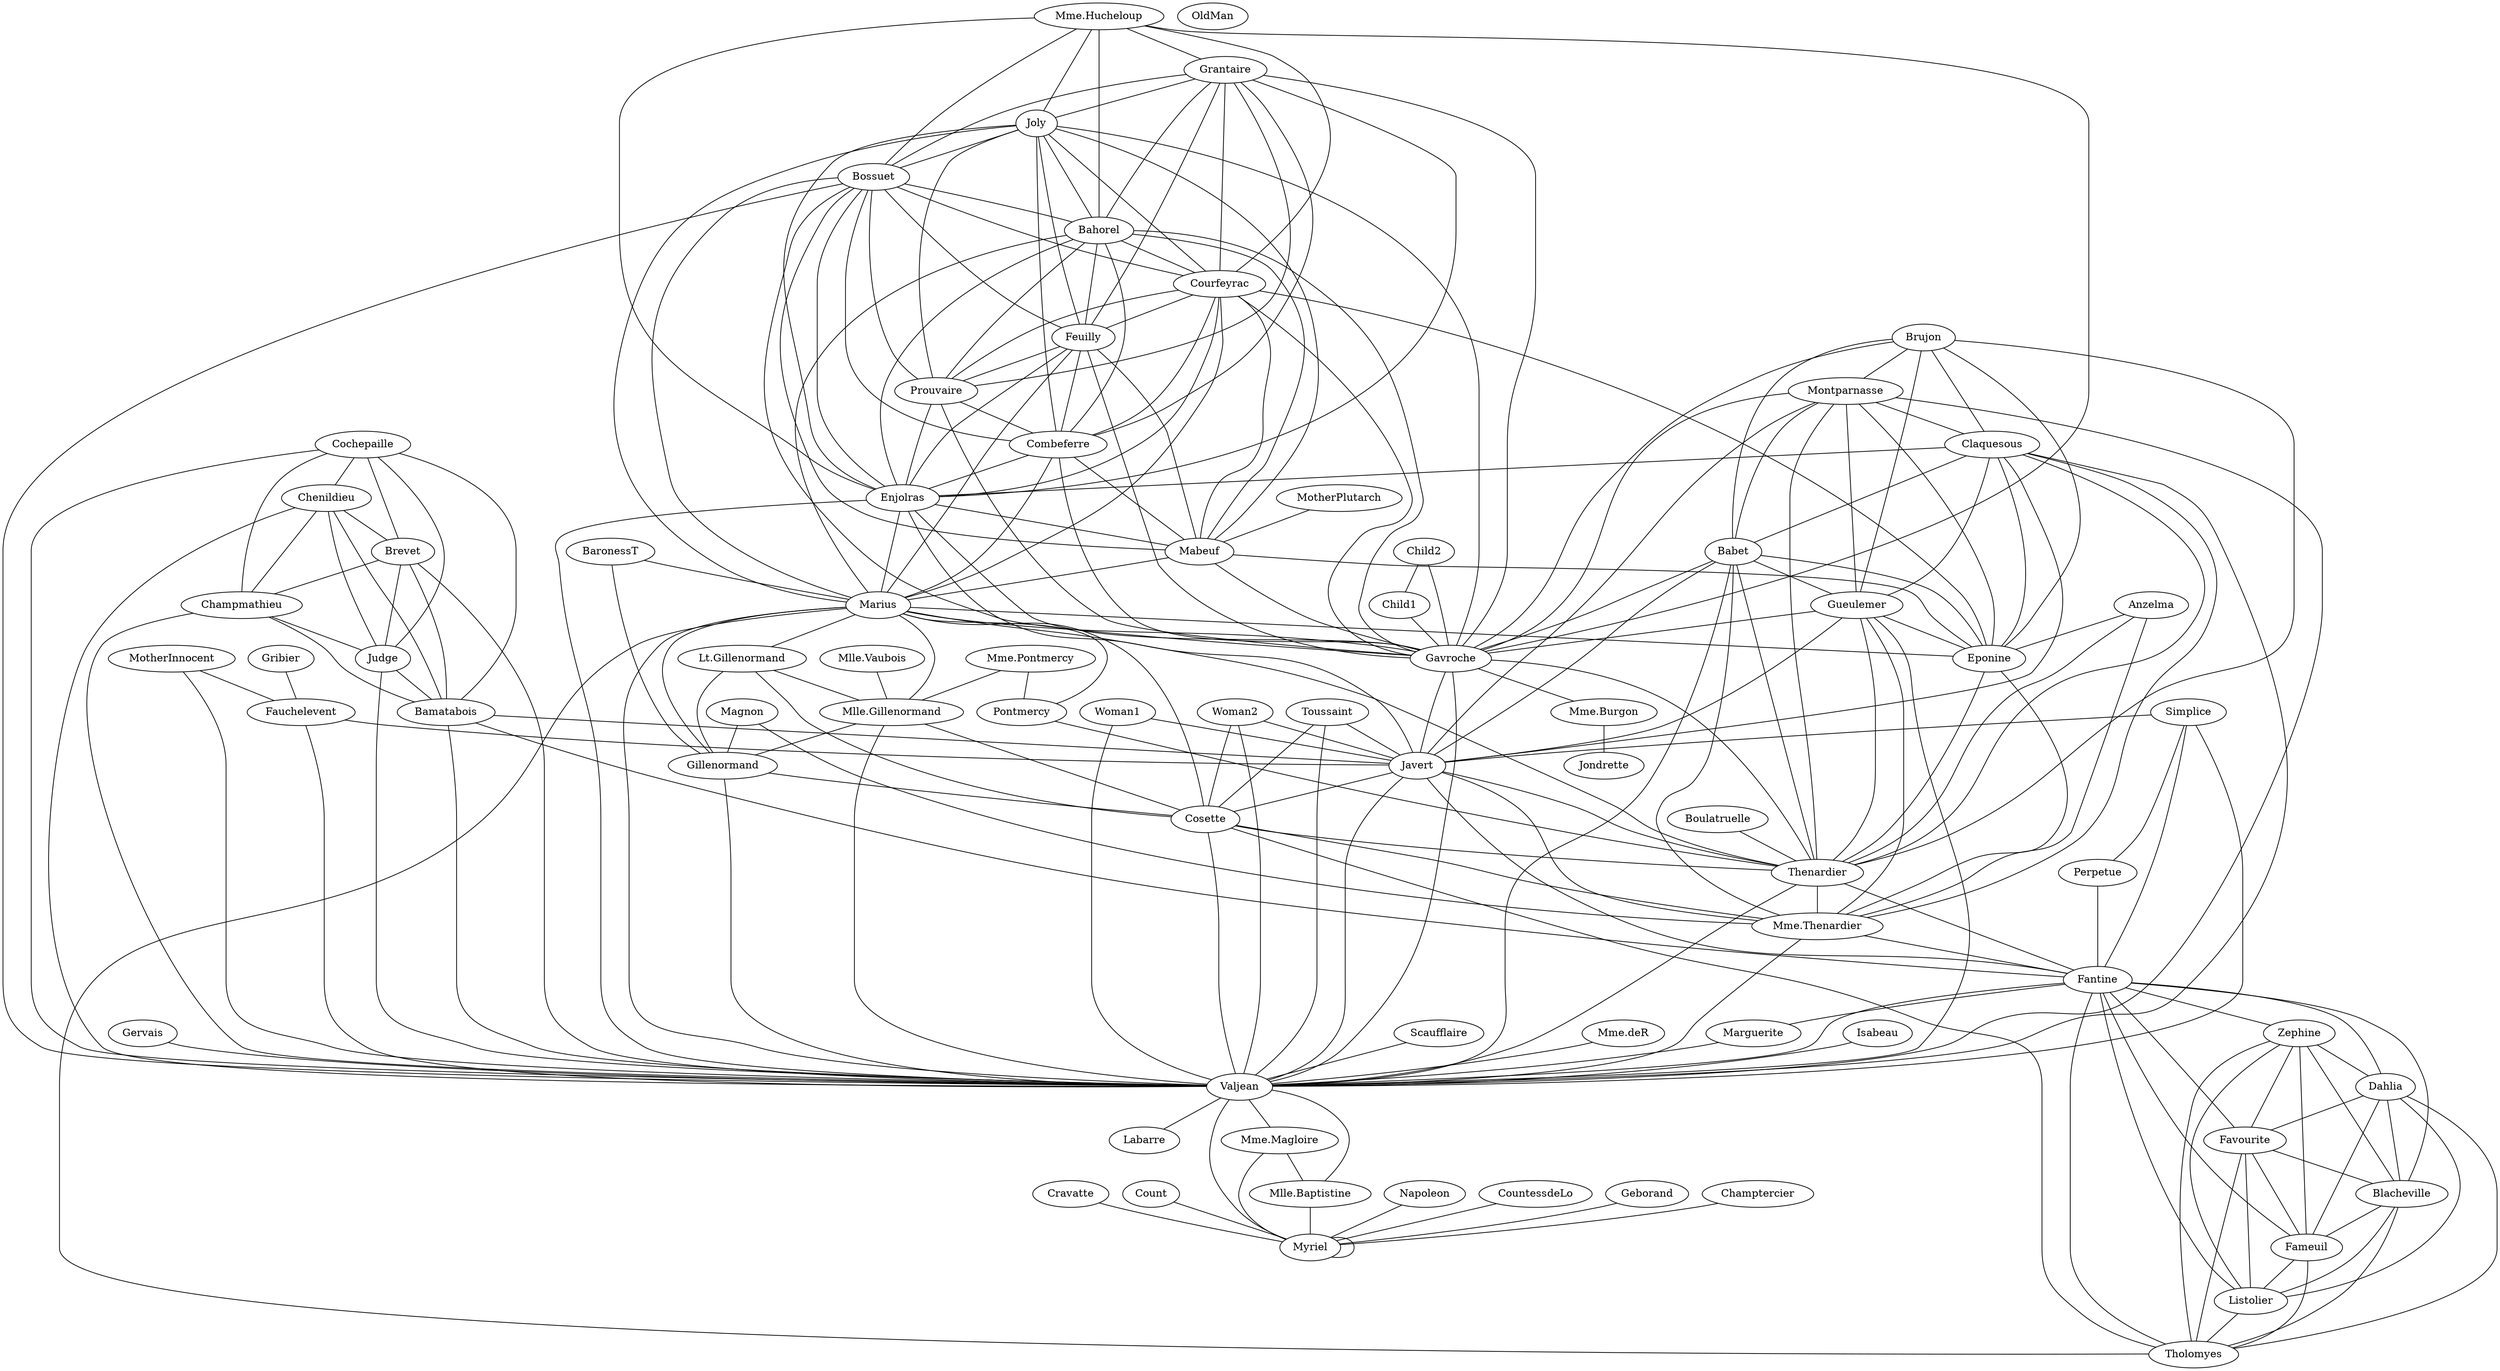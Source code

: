graph{
"Myriel" [cluster=1,label="Myriel"];
"Napoleon" [cluster=1,label="Napoleon"];
"Mlle.Baptistine" [cluster=1,label="Mlle.Baptistine"];
"Mme.Magloire" [cluster=1,label="Mme.Magloire"];
"CountessdeLo" [cluster=1,label="CountessdeLo"];
"Geborand" [cluster=1,label="Geborand"];
"Champtercier" [cluster=1,label="Champtercier"];
"Cravatte" [cluster=1,label="Cravatte"];
"Count" [cluster=1,label="Count"];
"OldMan" [cluster=1,label="OldMan"];
"Labarre" [cluster=2,label="Labarre"];
"Valjean" [cluster=2,label="Valjean"];
"Marguerite" [cluster=2,label="Marguerite"];
"Mme.deR" [cluster=2,label="Mme.deR"];
"Isabeau" [cluster=2,label="Isabeau"];
"Gervais" [cluster=2,label="Gervais"];
"Tholomyes" [cluster=3,label="Tholomyes"];
"Listolier" [cluster=3,label="Listolier"];
"Fameuil" [cluster=3,label="Fameuil"];
"Blacheville" [cluster=3,label="Blacheville"];
"Favourite" [cluster=3,label="Favourite"];
"Dahlia" [cluster=3,label="Dahlia"];
"Zephine" [cluster=3,label="Zephine"];
"Fantine" [cluster=3,label="Fantine"];
"Mme.Thenardier" [cluster=4,label="Mme.Thenardier"];
"Thenardier" [cluster=4,label="Thenardier"];
"Cosette" [cluster=5,label="Cosette"];
"Javert" [cluster=4,label="Javert"];
"Fauchelevent" [cluster=0,label="Fauchelevent"];
"Bamatabois" [cluster=2,label="Bamatabois"];
"Perpetue" [cluster=3,label="Perpetue"];
"Simplice" [cluster=2,label="Simplice"];
"Scaufflaire" [cluster=2,label="Scaufflaire"];
"Woman1" [cluster=2,label="Woman1"];
"Judge" [cluster=2,label="Judge"];
"Champmathieu" [cluster=2,label="Champmathieu"];
"Brevet" [cluster=2,label="Brevet"];
"Chenildieu" [cluster=2,label="Chenildieu"];
"Cochepaille" [cluster=2,label="Cochepaille"];
"Pontmercy" [cluster=4,label="Pontmercy"];
"Boulatruelle" [cluster=6,label="Boulatruelle"];
"Eponine" [cluster=4,label="Eponine"];
"Anzelma" [cluster=4,label="Anzelma"];
"Woman2" [cluster=5,label="Woman2"];
"MotherInnocent" [cluster=0,label="MotherInnocent"];
"Gribier" [cluster=0,label="Gribier"];
"Jondrette" [cluster=7,label="Jondrette"];
"Mme.Burgon" [cluster=7,label="Mme.Burgon"];
"Gavroche" [cluster=8,label="Gavroche"];
"Gillenormand" [cluster=5,label="Gillenormand"];
"Magnon" [cluster=5,label="Magnon"];
"Mlle.Gillenormand" [cluster=5,label="Mlle.Gillenormand"];
"Mme.Pontmercy" [cluster=5,label="Mme.Pontmercy"];
"Mlle.Vaubois" [cluster=5,label="Mlle.Vaubois"];
"Lt.Gillenormand" [cluster=5,label="Lt.Gillenormand"];
"Marius" [cluster=8,label="Marius"];
"BaronessT" [cluster=5,label="BaronessT"];
"Mabeuf" [cluster=8,label="Mabeuf"];
"Enjolras" [cluster=8,label="Enjolras"];
"Combeferre" [cluster=8,label="Combeferre"];
"Prouvaire" [cluster=8,label="Prouvaire"];
"Feuilly" [cluster=8,label="Feuilly"];
"Courfeyrac" [cluster=8,label="Courfeyrac"];
"Bahorel" [cluster=8,label="Bahorel"];
"Bossuet" [cluster=8,label="Bossuet"];
"Joly" [cluster=8,label="Joly"];
"Grantaire" [cluster=8,label="Grantaire"];
"MotherPlutarch" [cluster=0,label="MotherPlutarch"];
"Gueulemer" [cluster=4,label="Gueulemer"];
"Babet" [cluster=4,label="Babet"];
"Claquesous" [cluster=4,label="Claquesous"];
"Montparnasse" [cluster=4,label="Montparnasse"];
"Toussaint" [cluster=5,label="Toussaint"];
"Child1" [cluster=10,label="Child1"];
"Child2" [cluster=10,label="Child2"];
"Brujon" [cluster=4,label="Brujon"];
"Mme.Hucheloup" [cluster=8,label="Mme.Hucheloup"];
"Napoleon"--"Myriel";
"Mlle.Baptistine"--"Myriel";
"Mme.Magloire"--"Myriel";
"Mme.Magloire"--"Mlle.Baptistine";
"CountessdeLo"--"Myriel";
"Geborand"--"Myriel";
"Champtercier"--"Myriel";
"Cravatte"--"Myriel";
"Count"--"Myriel";
"Myriel"--"Myriel";
"Valjean"--"Labarre";
"Valjean"--"Mme.Magloire";
"Valjean"--"Mlle.Baptistine";
"Valjean"--"Myriel";
"Marguerite"--"Valjean";
"Mme.deR"--"Valjean";
"Isabeau"--"Valjean";
"Gervais"--"Valjean";
"Listolier"--"Tholomyes";
"Fameuil"--"Tholomyes";
"Fameuil"--"Listolier";
"Blacheville"--"Tholomyes";
"Blacheville"--"Listolier";
"Blacheville"--"Fameuil";
"Favourite"--"Tholomyes";
"Favourite"--"Listolier";
"Favourite"--"Fameuil";
"Favourite"--"Blacheville";
"Dahlia"--"Tholomyes";
"Dahlia"--"Listolier";
"Dahlia"--"Fameuil";
"Dahlia"--"Blacheville";
"Dahlia"--"Favourite";
"Zephine"--"Tholomyes";
"Zephine"--"Listolier";
"Zephine"--"Fameuil";
"Zephine"--"Blacheville";
"Zephine"--"Favourite";
"Zephine"--"Dahlia";
"Fantine"--"Tholomyes";
"Fantine"--"Listolier";
"Fantine"--"Fameuil";
"Fantine"--"Blacheville";
"Fantine"--"Favourite";
"Fantine"--"Dahlia";
"Fantine"--"Zephine";
"Fantine"--"Marguerite";
"Fantine"--"Valjean";
"Mme.Thenardier"--"Fantine";
"Mme.Thenardier"--"Valjean";
"Thenardier"--"Mme.Thenardier";
"Thenardier"--"Fantine";
"Thenardier"--"Valjean";
"Cosette"--"Mme.Thenardier";
"Cosette"--"Valjean";
"Cosette"--"Tholomyes";
"Cosette"--"Thenardier";
"Javert"--"Valjean";
"Javert"--"Fantine";
"Javert"--"Thenardier";
"Javert"--"Mme.Thenardier";
"Javert"--"Cosette";
"Fauchelevent"--"Valjean";
"Fauchelevent"--"Javert";
"Bamatabois"--"Fantine";
"Bamatabois"--"Javert";
"Bamatabois"--"Valjean";
"Perpetue"--"Fantine";
"Simplice"--"Perpetue";
"Simplice"--"Valjean";
"Simplice"--"Fantine";
"Simplice"--"Javert";
"Scaufflaire"--"Valjean";
"Woman1"--"Valjean";
"Woman1"--"Javert";
"Judge"--"Valjean";
"Judge"--"Bamatabois";
"Champmathieu"--"Valjean";
"Champmathieu"--"Judge";
"Champmathieu"--"Bamatabois";
"Brevet"--"Judge";
"Brevet"--"Champmathieu";
"Brevet"--"Valjean";
"Brevet"--"Bamatabois";
"Chenildieu"--"Judge";
"Chenildieu"--"Champmathieu";
"Chenildieu"--"Brevet";
"Chenildieu"--"Valjean";
"Chenildieu"--"Bamatabois";
"Cochepaille"--"Judge";
"Cochepaille"--"Champmathieu";
"Cochepaille"--"Brevet";
"Cochepaille"--"Chenildieu";
"Cochepaille"--"Valjean";
"Cochepaille"--"Bamatabois";
"Pontmercy"--"Thenardier";
"Boulatruelle"--"Thenardier";
"Eponine"--"Mme.Thenardier";
"Eponine"--"Thenardier";
"Anzelma"--"Eponine";
"Anzelma"--"Thenardier";
"Anzelma"--"Mme.Thenardier";
"Woman2"--"Valjean";
"Woman2"--"Cosette";
"Woman2"--"Javert";
"MotherInnocent"--"Fauchelevent";
"MotherInnocent"--"Valjean";
"Gribier"--"Fauchelevent";
"Mme.Burgon"--"Jondrette";
"Gavroche"--"Mme.Burgon";
"Gavroche"--"Thenardier";
"Gavroche"--"Javert";
"Gavroche"--"Valjean";
"Gillenormand"--"Cosette";
"Gillenormand"--"Valjean";
"Magnon"--"Gillenormand";
"Magnon"--"Mme.Thenardier";
"Mlle.Gillenormand"--"Gillenormand";
"Mlle.Gillenormand"--"Cosette";
"Mlle.Gillenormand"--"Valjean";
"Mme.Pontmercy"--"Mlle.Gillenormand";
"Mme.Pontmercy"--"Pontmercy";
"Mlle.Vaubois"--"Mlle.Gillenormand";
"Lt.Gillenormand"--"Mlle.Gillenormand";
"Lt.Gillenormand"--"Gillenormand";
"Lt.Gillenormand"--"Cosette";
"Marius"--"Mlle.Gillenormand";
"Marius"--"Gillenormand";
"Marius"--"Pontmercy";
"Marius"--"Lt.Gillenormand";
"Marius"--"Cosette";
"Marius"--"Valjean";
"Marius"--"Tholomyes";
"Marius"--"Thenardier";
"Marius"--"Eponine";
"Marius"--"Gavroche";
"BaronessT"--"Gillenormand";
"BaronessT"--"Marius";
"Mabeuf"--"Marius";
"Mabeuf"--"Eponine";
"Mabeuf"--"Gavroche";
"Enjolras"--"Marius";
"Enjolras"--"Gavroche";
"Enjolras"--"Javert";
"Enjolras"--"Mabeuf";
"Enjolras"--"Valjean";
"Combeferre"--"Enjolras";
"Combeferre"--"Marius";
"Combeferre"--"Gavroche";
"Combeferre"--"Mabeuf";
"Prouvaire"--"Gavroche";
"Prouvaire"--"Enjolras";
"Prouvaire"--"Combeferre";
"Feuilly"--"Gavroche";
"Feuilly"--"Enjolras";
"Feuilly"--"Prouvaire";
"Feuilly"--"Combeferre";
"Feuilly"--"Mabeuf";
"Feuilly"--"Marius";
"Courfeyrac"--"Marius";
"Courfeyrac"--"Enjolras";
"Courfeyrac"--"Combeferre";
"Courfeyrac"--"Gavroche";
"Courfeyrac"--"Mabeuf";
"Courfeyrac"--"Eponine";
"Courfeyrac"--"Feuilly";
"Courfeyrac"--"Prouvaire";
"Bahorel"--"Combeferre";
"Bahorel"--"Gavroche";
"Bahorel"--"Courfeyrac";
"Bahorel"--"Mabeuf";
"Bahorel"--"Enjolras";
"Bahorel"--"Feuilly";
"Bahorel"--"Prouvaire";
"Bahorel"--"Marius";
"Bossuet"--"Marius";
"Bossuet"--"Courfeyrac";
"Bossuet"--"Gavroche";
"Bossuet"--"Bahorel";
"Bossuet"--"Enjolras";
"Bossuet"--"Feuilly";
"Bossuet"--"Prouvaire";
"Bossuet"--"Combeferre";
"Bossuet"--"Mabeuf";
"Bossuet"--"Valjean";
"Joly"--"Bahorel";
"Joly"--"Bossuet";
"Joly"--"Gavroche";
"Joly"--"Courfeyrac";
"Joly"--"Enjolras";
"Joly"--"Feuilly";
"Joly"--"Prouvaire";
"Joly"--"Combeferre";
"Joly"--"Mabeuf";
"Joly"--"Marius";
"Grantaire"--"Bossuet";
"Grantaire"--"Enjolras";
"Grantaire"--"Combeferre";
"Grantaire"--"Courfeyrac";
"Grantaire"--"Joly";
"Grantaire"--"Gavroche";
"Grantaire"--"Bahorel";
"Grantaire"--"Feuilly";
"Grantaire"--"Prouvaire";
"MotherPlutarch"--"Mabeuf";
"Gueulemer"--"Thenardier";
"Gueulemer"--"Valjean";
"Gueulemer"--"Mme.Thenardier";
"Gueulemer"--"Javert";
"Gueulemer"--"Gavroche";
"Gueulemer"--"Eponine";
"Babet"--"Thenardier";
"Babet"--"Gueulemer";
"Babet"--"Valjean";
"Babet"--"Mme.Thenardier";
"Babet"--"Javert";
"Babet"--"Gavroche";
"Babet"--"Eponine";
"Claquesous"--"Thenardier";
"Claquesous"--"Babet";
"Claquesous"--"Gueulemer";
"Claquesous"--"Valjean";
"Claquesous"--"Mme.Thenardier";
"Claquesous"--"Javert";
"Claquesous"--"Eponine";
"Claquesous"--"Enjolras";
"Montparnasse"--"Javert";
"Montparnasse"--"Babet";
"Montparnasse"--"Gueulemer";
"Montparnasse"--"Claquesous";
"Montparnasse"--"Valjean";
"Montparnasse"--"Gavroche";
"Montparnasse"--"Eponine";
"Montparnasse"--"Thenardier";
"Toussaint"--"Cosette";
"Toussaint"--"Javert";
"Toussaint"--"Valjean";
"Child1"--"Gavroche";
"Child2"--"Gavroche";
"Child2"--"Child1";
"Brujon"--"Babet";
"Brujon"--"Gueulemer";
"Brujon"--"Thenardier";
"Brujon"--"Gavroche";
"Brujon"--"Eponine";
"Brujon"--"Claquesous";
"Brujon"--"Montparnasse";
"Mme.Hucheloup"--"Bossuet";
"Mme.Hucheloup"--"Joly";
"Mme.Hucheloup"--"Grantaire";
"Mme.Hucheloup"--"Bahorel";
"Mme.Hucheloup"--"Courfeyrac";
"Mme.Hucheloup"--"Gavroche";
"Mme.Hucheloup"--"Enjolras";
}